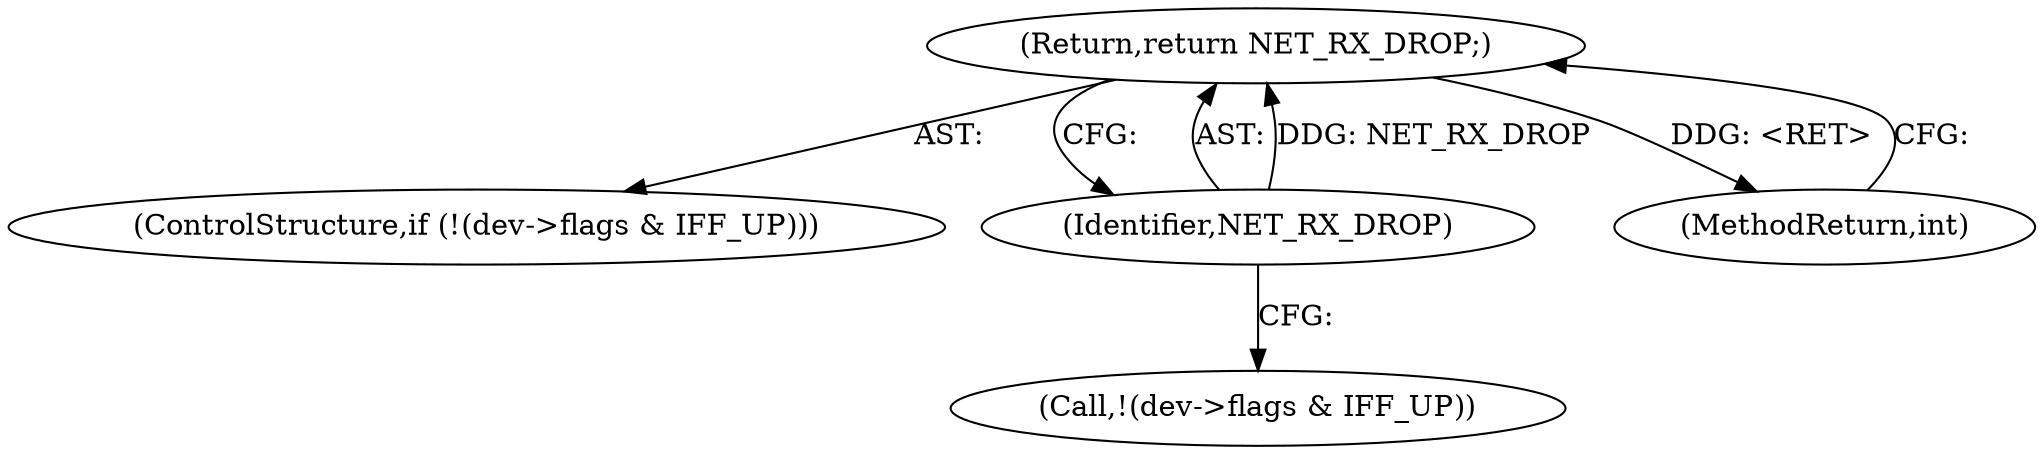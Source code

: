 digraph "1_linux_6ec82562ffc6f297d0de36d65776cff8e5704867_0@del" {
"1000113" [label="(Return,return NET_RX_DROP;)"];
"1000114" [label="(Identifier,NET_RX_DROP)"];
"1000107" [label="(Call,!(dev->flags & IFF_UP))"];
"1000106" [label="(ControlStructure,if (!(dev->flags & IFF_UP)))"];
"1000113" [label="(Return,return NET_RX_DROP;)"];
"1000154" [label="(MethodReturn,int)"];
"1000114" [label="(Identifier,NET_RX_DROP)"];
"1000113" -> "1000106"  [label="AST: "];
"1000113" -> "1000114"  [label="CFG: "];
"1000114" -> "1000113"  [label="AST: "];
"1000154" -> "1000113"  [label="CFG: "];
"1000113" -> "1000154"  [label="DDG: <RET>"];
"1000114" -> "1000113"  [label="DDG: NET_RX_DROP"];
"1000114" -> "1000107"  [label="CFG: "];
}
